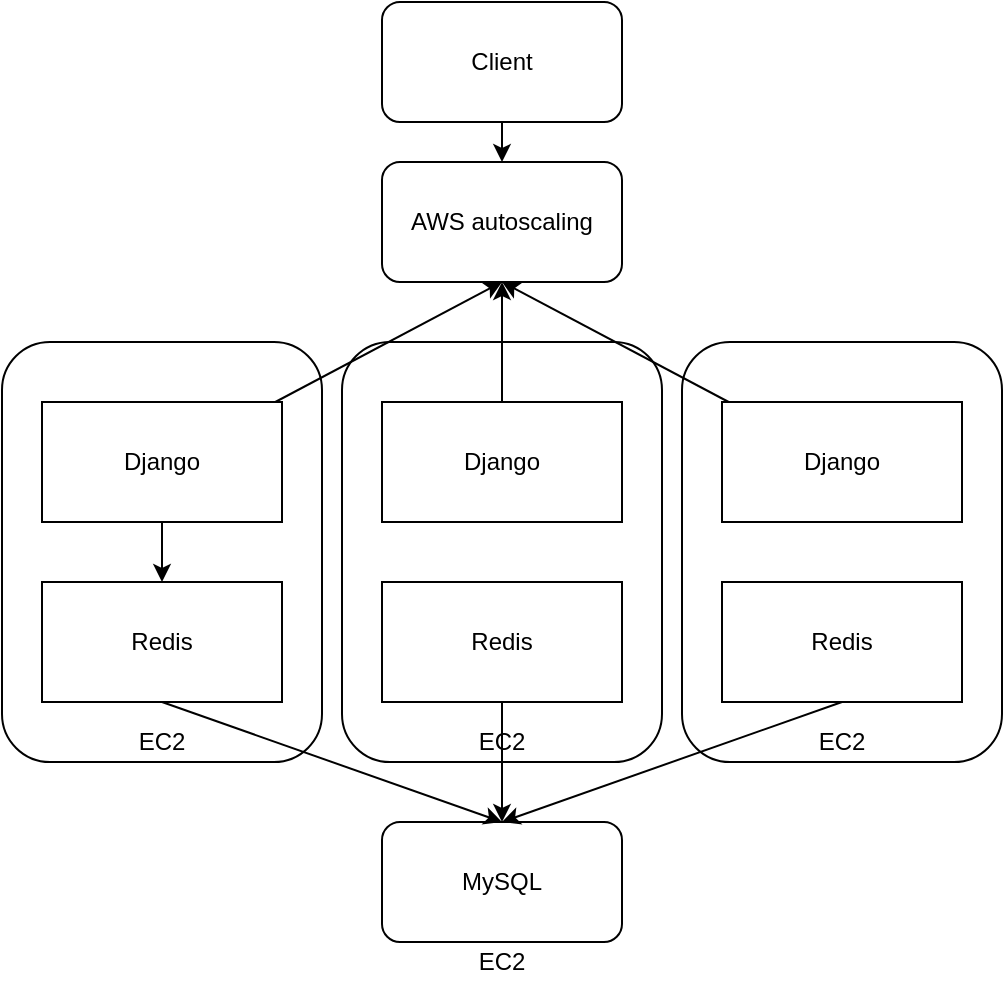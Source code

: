 <mxfile>
    <diagram id="LejexHdjPLrk-IQsyLI4" name="Page-1">
        <mxGraphModel dx="626" dy="627" grid="1" gridSize="10" guides="1" tooltips="1" connect="1" arrows="1" fold="1" page="1" pageScale="1" pageWidth="850" pageHeight="1100" math="0" shadow="0">
            <root>
                <mxCell id="0"/>
                <mxCell id="1" parent="0"/>
                <mxCell id="5" value="MySQL" style="rounded=1;whiteSpace=wrap;html=1;" vertex="1" parent="1">
                    <mxGeometry x="330" y="420" width="120" height="60" as="geometry"/>
                </mxCell>
                <mxCell id="28" value="" style="group" vertex="1" connectable="0" parent="1">
                    <mxGeometry x="310" y="180" width="160" height="210" as="geometry"/>
                </mxCell>
                <mxCell id="24" value="" style="rounded=1;whiteSpace=wrap;html=1;fillColor=none;" vertex="1" parent="28">
                    <mxGeometry width="160" height="210" as="geometry"/>
                </mxCell>
                <mxCell id="25" value="Django" style="rounded=0;whiteSpace=wrap;html=1;" vertex="1" parent="28">
                    <mxGeometry x="20" y="30" width="120" height="60" as="geometry"/>
                </mxCell>
                <mxCell id="26" value="Redis" style="rounded=0;whiteSpace=wrap;html=1;" vertex="1" parent="28">
                    <mxGeometry x="20" y="120" width="120" height="60" as="geometry"/>
                </mxCell>
                <mxCell id="27" value="EC2" style="text;html=1;strokeColor=none;fillColor=none;align=center;verticalAlign=middle;whiteSpace=wrap;rounded=0;" vertex="1" parent="28">
                    <mxGeometry x="60" y="190" width="40" height="20" as="geometry"/>
                </mxCell>
                <mxCell id="29" value="" style="group" vertex="1" connectable="0" parent="1">
                    <mxGeometry x="140" y="180" width="160" height="210" as="geometry"/>
                </mxCell>
                <mxCell id="17" value="" style="rounded=1;whiteSpace=wrap;html=1;fillColor=none;" vertex="1" parent="29">
                    <mxGeometry width="160" height="210" as="geometry"/>
                </mxCell>
                <mxCell id="2" value="Django" style="rounded=0;whiteSpace=wrap;html=1;" vertex="1" parent="29">
                    <mxGeometry x="20" y="30" width="120" height="60" as="geometry"/>
                </mxCell>
                <mxCell id="3" value="Redis" style="rounded=0;whiteSpace=wrap;html=1;" vertex="1" parent="29">
                    <mxGeometry x="20" y="120" width="120" height="60" as="geometry"/>
                </mxCell>
                <mxCell id="18" value="EC2" style="text;html=1;strokeColor=none;fillColor=none;align=center;verticalAlign=middle;whiteSpace=wrap;rounded=0;" vertex="1" parent="29">
                    <mxGeometry x="60" y="190" width="40" height="20" as="geometry"/>
                </mxCell>
                <mxCell id="4" style="edgeStyle=none;html=1;entryX=0.5;entryY=0;entryDx=0;entryDy=0;" edge="1" parent="29" source="2" target="3">
                    <mxGeometry relative="1" as="geometry"/>
                </mxCell>
                <mxCell id="30" value="" style="group" vertex="1" connectable="0" parent="1">
                    <mxGeometry x="480" y="180" width="160" height="210" as="geometry"/>
                </mxCell>
                <mxCell id="31" value="" style="rounded=1;whiteSpace=wrap;html=1;fillColor=none;" vertex="1" parent="30">
                    <mxGeometry width="160" height="210" as="geometry"/>
                </mxCell>
                <mxCell id="32" value="Django" style="rounded=0;whiteSpace=wrap;html=1;" vertex="1" parent="30">
                    <mxGeometry x="20" y="30" width="120" height="60" as="geometry"/>
                </mxCell>
                <mxCell id="33" value="Redis" style="rounded=0;whiteSpace=wrap;html=1;" vertex="1" parent="30">
                    <mxGeometry x="20" y="120" width="120" height="60" as="geometry"/>
                </mxCell>
                <mxCell id="34" value="EC2" style="text;html=1;strokeColor=none;fillColor=none;align=center;verticalAlign=middle;whiteSpace=wrap;rounded=0;" vertex="1" parent="30">
                    <mxGeometry x="60" y="190" width="40" height="20" as="geometry"/>
                </mxCell>
                <mxCell id="37" style="edgeStyle=none;html=1;exitX=0.5;exitY=1;exitDx=0;exitDy=0;entryX=0.5;entryY=0;entryDx=0;entryDy=0;" edge="1" parent="1" source="3" target="5">
                    <mxGeometry relative="1" as="geometry"/>
                </mxCell>
                <mxCell id="38" style="edgeStyle=none;html=1;exitX=0.5;exitY=1;exitDx=0;exitDy=0;entryX=0.5;entryY=0;entryDx=0;entryDy=0;" edge="1" parent="1" source="26" target="5">
                    <mxGeometry relative="1" as="geometry"/>
                </mxCell>
                <mxCell id="39" style="edgeStyle=none;html=1;exitX=0.5;exitY=1;exitDx=0;exitDy=0;entryX=0.5;entryY=0;entryDx=0;entryDy=0;" edge="1" parent="1" source="33" target="5">
                    <mxGeometry relative="1" as="geometry"/>
                </mxCell>
                <mxCell id="40" value="EC2" style="text;html=1;strokeColor=none;fillColor=none;align=center;verticalAlign=middle;whiteSpace=wrap;rounded=0;" vertex="1" parent="1">
                    <mxGeometry x="370" y="480" width="40" height="20" as="geometry"/>
                </mxCell>
                <mxCell id="47" style="edgeStyle=none;html=1;entryX=0.5;entryY=0;entryDx=0;entryDy=0;" edge="1" parent="1" source="41" target="42">
                    <mxGeometry relative="1" as="geometry"/>
                </mxCell>
                <mxCell id="41" value="Client" style="rounded=1;whiteSpace=wrap;html=1;fillColor=none;" vertex="1" parent="1">
                    <mxGeometry x="330" y="10" width="120" height="60" as="geometry"/>
                </mxCell>
                <mxCell id="42" value="AWS autoscaling" style="rounded=1;whiteSpace=wrap;html=1;fillColor=none;" vertex="1" parent="1">
                    <mxGeometry x="330" y="90" width="120" height="60" as="geometry"/>
                </mxCell>
                <mxCell id="44" style="edgeStyle=none;html=1;entryX=0.5;entryY=1;entryDx=0;entryDy=0;" edge="1" parent="1" source="2" target="42">
                    <mxGeometry relative="1" as="geometry"/>
                </mxCell>
                <mxCell id="45" style="edgeStyle=none;html=1;entryX=0.5;entryY=1;entryDx=0;entryDy=0;" edge="1" parent="1" source="25" target="42">
                    <mxGeometry relative="1" as="geometry"/>
                </mxCell>
                <mxCell id="46" style="edgeStyle=none;html=1;" edge="1" parent="1" source="32">
                    <mxGeometry relative="1" as="geometry">
                        <mxPoint x="390" y="150" as="targetPoint"/>
                    </mxGeometry>
                </mxCell>
            </root>
        </mxGraphModel>
    </diagram>
</mxfile>